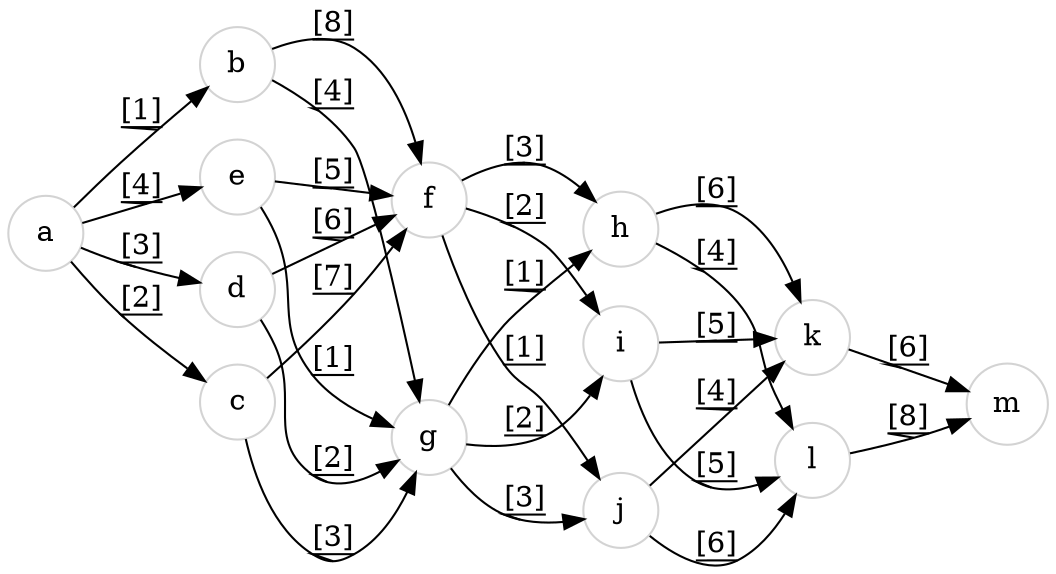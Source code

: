 # MGMT 345 quiz_maxflow_A
#
digraph Flow {
rankdir=LR;
node [shape=circle, color=lightgrey, filled=true]

a-> b [label="[1]", decorate=true];
a-> c [label="[2]", decorate=true];
a-> d [label="[3]", decorate=true];
a-> e [label="[4]", decorate=true];
b-> f [label="[8]", decorate=true];
c-> f [label="[7]", decorate=true];
d-> f [label="[6]", decorate=true];
e-> f [label="[5]", decorate=true];
b-> g [label="[4]", decorate=true];
c-> g [label="[3]", decorate=true];
d-> g [label="[2]", decorate=true];
e-> g [label="[1]", decorate=true];
f-> h [label="[3]", decorate=true];
f-> i [label="[2]", decorate=true];
f-> j [label="[1]", decorate=true];
g-> h [label="[1]", decorate=true];
g-> i [label="[2]", decorate=true];
g-> j [label="[3]", decorate=true];
h-> k [label="[6]", decorate=true];
i-> k [label="[5]", decorate=true];
j-> k [label="[4]", decorate=true];
h-> l [label="[4]", decorate=true];
i-> l [label="[5]", decorate=true];
j-> l [label="[6]", decorate=true];
k-> m [label="[6]", decorate=true];
l-> m [label="[8]", decorate=true];

}
